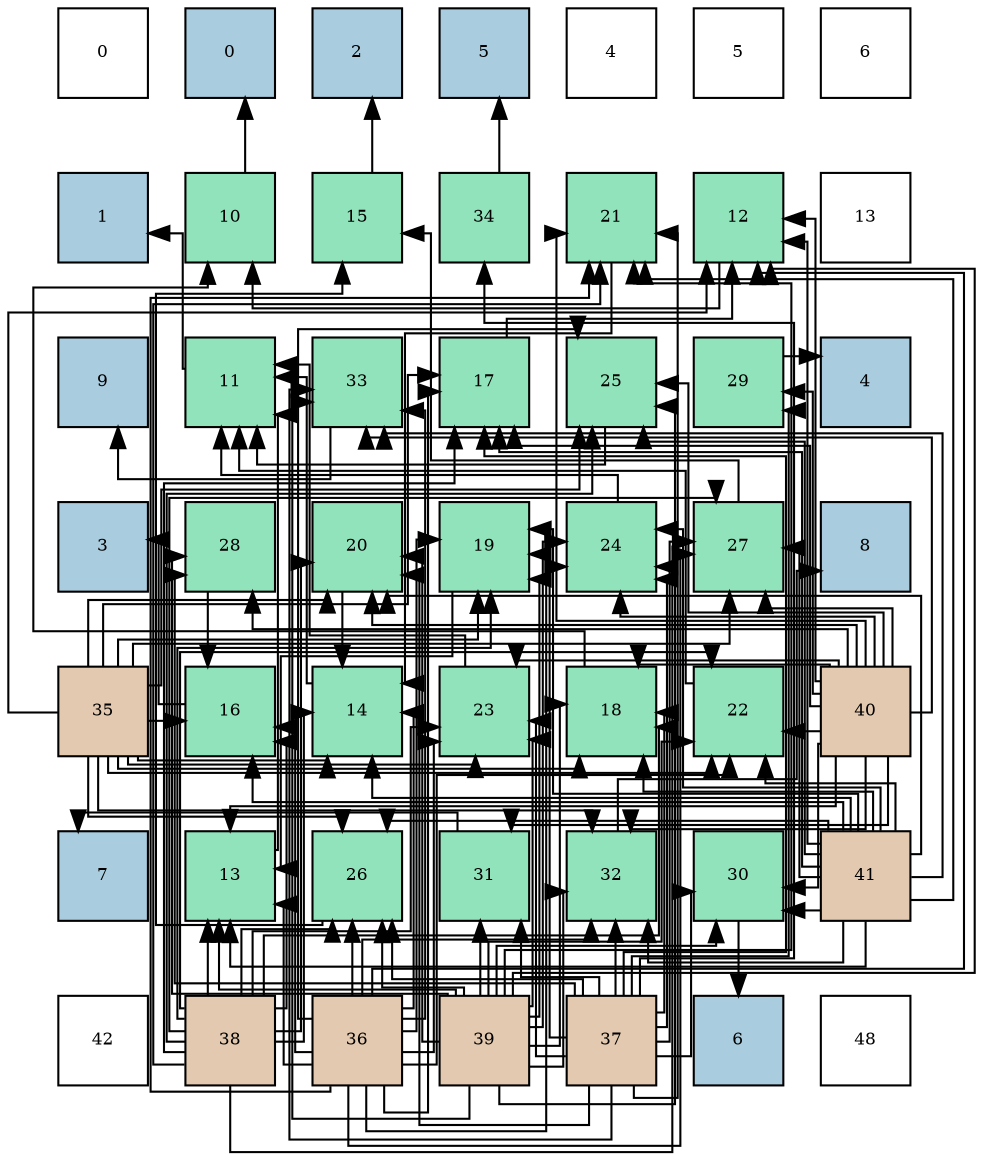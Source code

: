 digraph layout{
 rankdir=TB;
 splines=ortho;
 node [style=filled shape=square fixedsize=true width=0.6];
0[label="0", fontsize=8, fillcolor="#ffffff"];
1[label="0", fontsize=8, fillcolor="#a9ccde"];
2[label="2", fontsize=8, fillcolor="#a9ccde"];
3[label="5", fontsize=8, fillcolor="#a9ccde"];
4[label="4", fontsize=8, fillcolor="#ffffff"];
5[label="5", fontsize=8, fillcolor="#ffffff"];
6[label="6", fontsize=8, fillcolor="#ffffff"];
7[label="1", fontsize=8, fillcolor="#a9ccde"];
8[label="10", fontsize=8, fillcolor="#91e3bb"];
9[label="15", fontsize=8, fillcolor="#91e3bb"];
10[label="34", fontsize=8, fillcolor="#91e3bb"];
11[label="21", fontsize=8, fillcolor="#91e3bb"];
12[label="12", fontsize=8, fillcolor="#91e3bb"];
13[label="13", fontsize=8, fillcolor="#ffffff"];
14[label="9", fontsize=8, fillcolor="#a9ccde"];
15[label="11", fontsize=8, fillcolor="#91e3bb"];
16[label="33", fontsize=8, fillcolor="#91e3bb"];
17[label="17", fontsize=8, fillcolor="#91e3bb"];
18[label="25", fontsize=8, fillcolor="#91e3bb"];
19[label="29", fontsize=8, fillcolor="#91e3bb"];
20[label="4", fontsize=8, fillcolor="#a9ccde"];
21[label="3", fontsize=8, fillcolor="#a9ccde"];
22[label="28", fontsize=8, fillcolor="#91e3bb"];
23[label="20", fontsize=8, fillcolor="#91e3bb"];
24[label="19", fontsize=8, fillcolor="#91e3bb"];
25[label="24", fontsize=8, fillcolor="#91e3bb"];
26[label="27", fontsize=8, fillcolor="#91e3bb"];
27[label="8", fontsize=8, fillcolor="#a9ccde"];
28[label="35", fontsize=8, fillcolor="#e3c9af"];
29[label="16", fontsize=8, fillcolor="#91e3bb"];
30[label="14", fontsize=8, fillcolor="#91e3bb"];
31[label="23", fontsize=8, fillcolor="#91e3bb"];
32[label="18", fontsize=8, fillcolor="#91e3bb"];
33[label="22", fontsize=8, fillcolor="#91e3bb"];
34[label="40", fontsize=8, fillcolor="#e3c9af"];
35[label="7", fontsize=8, fillcolor="#a9ccde"];
36[label="13", fontsize=8, fillcolor="#91e3bb"];
37[label="26", fontsize=8, fillcolor="#91e3bb"];
38[label="31", fontsize=8, fillcolor="#91e3bb"];
39[label="32", fontsize=8, fillcolor="#91e3bb"];
40[label="30", fontsize=8, fillcolor="#91e3bb"];
41[label="41", fontsize=8, fillcolor="#e3c9af"];
42[label="42", fontsize=8, fillcolor="#ffffff"];
43[label="38", fontsize=8, fillcolor="#e3c9af"];
44[label="36", fontsize=8, fillcolor="#e3c9af"];
45[label="39", fontsize=8, fillcolor="#e3c9af"];
46[label="37", fontsize=8, fillcolor="#e3c9af"];
47[label="6", fontsize=8, fillcolor="#a9ccde"];
48[label="48", fontsize=8, fillcolor="#ffffff"];
edge [constraint=false, style=vis];8 -> 1;
15 -> 7;
12 -> 8;
36 -> 15;
30 -> 15;
9 -> 2;
29 -> 21;
17 -> 12;
32 -> 8;
24 -> 36;
23 -> 30;
11 -> 30;
33 -> 15;
31 -> 15;
25 -> 15;
18 -> 15;
37 -> 9;
26 -> 9;
22 -> 29;
19 -> 20;
40 -> 47;
38 -> 35;
39 -> 27;
16 -> 14;
10 -> 3;
28 -> 12;
28 -> 30;
28 -> 29;
28 -> 17;
28 -> 32;
28 -> 24;
28 -> 23;
28 -> 33;
28 -> 31;
28 -> 18;
28 -> 37;
28 -> 26;
28 -> 39;
44 -> 12;
44 -> 36;
44 -> 30;
44 -> 29;
44 -> 17;
44 -> 24;
44 -> 11;
44 -> 33;
44 -> 31;
44 -> 25;
44 -> 18;
44 -> 37;
44 -> 26;
44 -> 39;
44 -> 16;
46 -> 17;
46 -> 32;
46 -> 24;
46 -> 23;
46 -> 11;
46 -> 31;
46 -> 25;
46 -> 37;
46 -> 26;
46 -> 22;
46 -> 19;
46 -> 40;
46 -> 38;
46 -> 39;
46 -> 16;
46 -> 10;
43 -> 36;
43 -> 30;
43 -> 29;
43 -> 17;
43 -> 32;
43 -> 24;
43 -> 23;
43 -> 11;
43 -> 33;
43 -> 31;
43 -> 25;
43 -> 18;
43 -> 37;
43 -> 26;
45 -> 12;
45 -> 36;
45 -> 32;
45 -> 24;
45 -> 23;
45 -> 11;
45 -> 33;
45 -> 31;
45 -> 25;
45 -> 18;
45 -> 37;
45 -> 22;
45 -> 40;
45 -> 38;
45 -> 39;
45 -> 16;
34 -> 12;
34 -> 36;
34 -> 17;
34 -> 32;
34 -> 23;
34 -> 11;
34 -> 33;
34 -> 31;
34 -> 25;
34 -> 18;
34 -> 26;
34 -> 22;
34 -> 19;
34 -> 40;
34 -> 38;
34 -> 39;
34 -> 16;
41 -> 12;
41 -> 36;
41 -> 30;
41 -> 29;
41 -> 17;
41 -> 32;
41 -> 24;
41 -> 23;
41 -> 11;
41 -> 33;
41 -> 25;
41 -> 18;
41 -> 37;
41 -> 26;
41 -> 40;
41 -> 39;
41 -> 16;
edge [constraint=true, style=invis];
0 -> 7 -> 14 -> 21 -> 28 -> 35 -> 42;
1 -> 8 -> 15 -> 22 -> 29 -> 36 -> 43;
2 -> 9 -> 16 -> 23 -> 30 -> 37 -> 44;
3 -> 10 -> 17 -> 24 -> 31 -> 38 -> 45;
4 -> 11 -> 18 -> 25 -> 32 -> 39 -> 46;
5 -> 12 -> 19 -> 26 -> 33 -> 40 -> 47;
6 -> 13 -> 20 -> 27 -> 34 -> 41 -> 48;
rank = same {0 -> 1 -> 2 -> 3 -> 4 -> 5 -> 6};
rank = same {7 -> 8 -> 9 -> 10 -> 11 -> 12 -> 13};
rank = same {14 -> 15 -> 16 -> 17 -> 18 -> 19 -> 20};
rank = same {21 -> 22 -> 23 -> 24 -> 25 -> 26 -> 27};
rank = same {28 -> 29 -> 30 -> 31 -> 32 -> 33 -> 34};
rank = same {35 -> 36 -> 37 -> 38 -> 39 -> 40 -> 41};
rank = same {42 -> 43 -> 44 -> 45 -> 46 -> 47 -> 48};
}